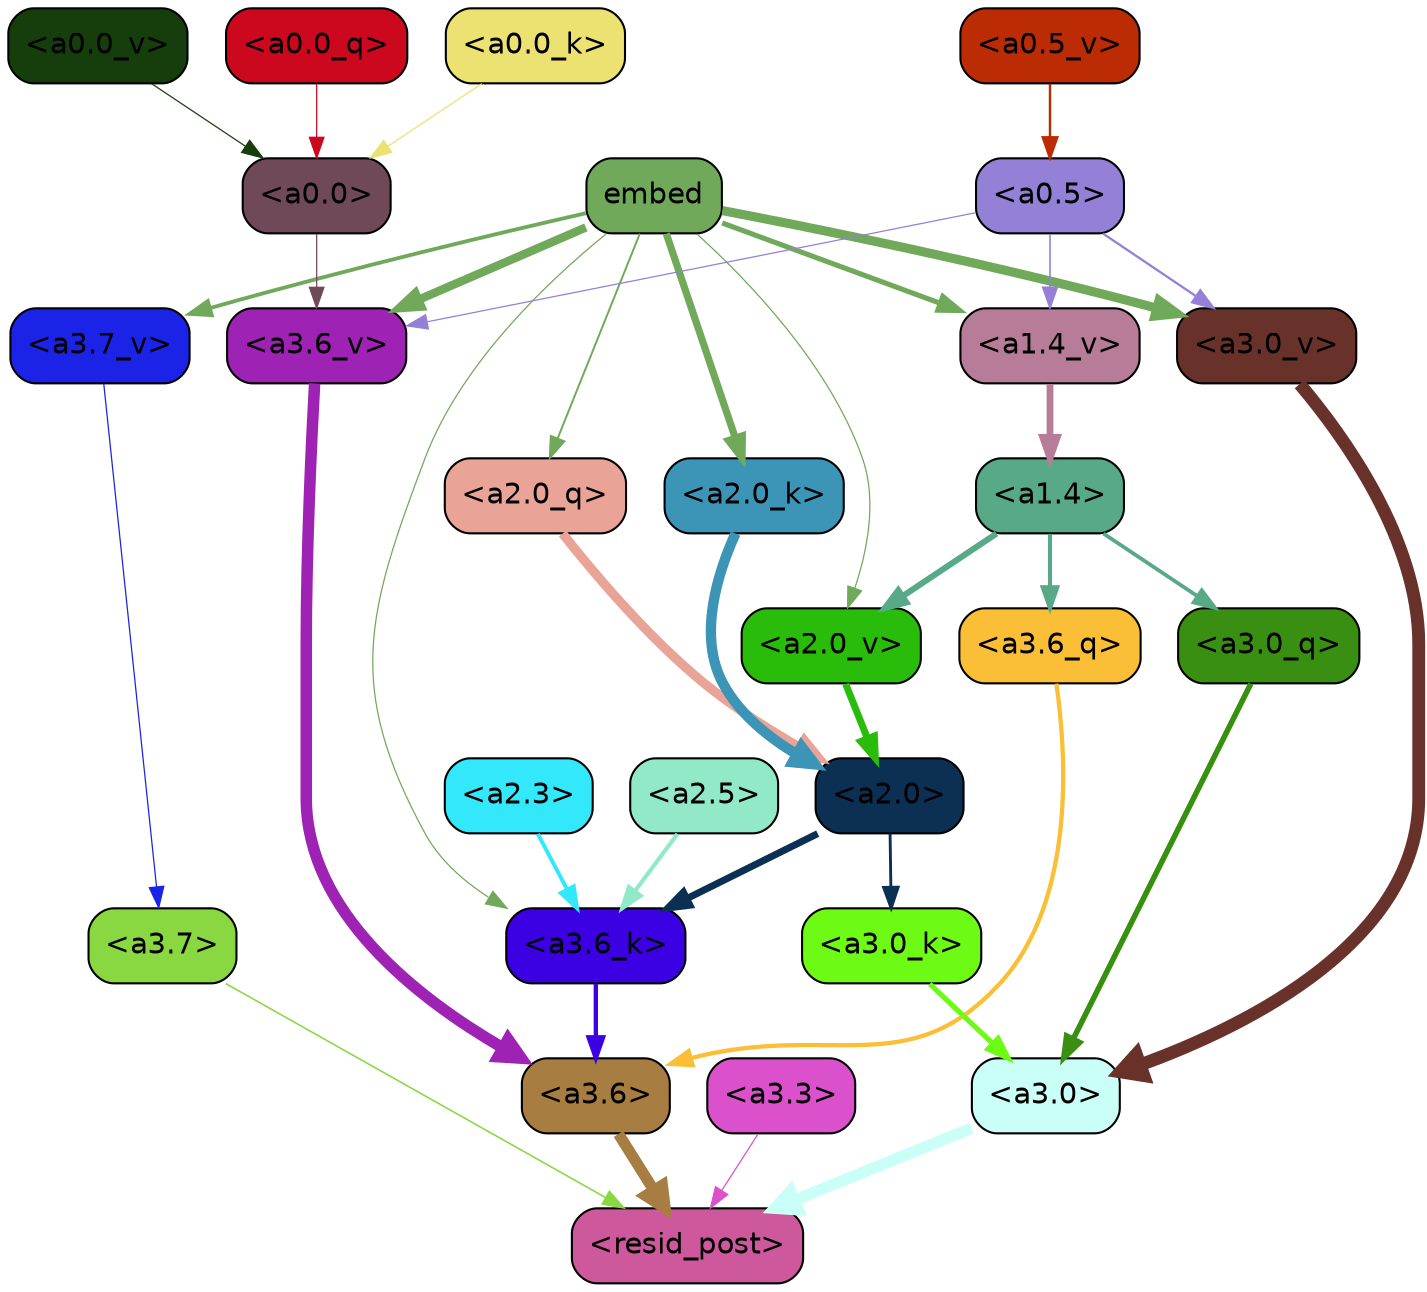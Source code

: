 strict digraph "" {
	graph [bgcolor=transparent,
		layout=dot,
		overlap=false,
		splines=true
	];
	"<a3.7>"	[color=black,
		fillcolor="#89d841",
		fontname=Helvetica,
		shape=box,
		style="filled, rounded"];
	"<resid_post>"	[color=black,
		fillcolor="#ce589c",
		fontname=Helvetica,
		shape=box,
		style="filled, rounded"];
	"<a3.7>" -> "<resid_post>"	[color="#89d841",
		penwidth=0.7595263123512268];
	"<a3.6>"	[color=black,
		fillcolor="#a87d41",
		fontname=Helvetica,
		shape=box,
		style="filled, rounded"];
	"<a3.6>" -> "<resid_post>"	[color="#a87d41",
		penwidth=5.40013587474823];
	"<a3.3>"	[color=black,
		fillcolor="#db51cb",
		fontname=Helvetica,
		shape=box,
		style="filled, rounded"];
	"<a3.3>" -> "<resid_post>"	[color="#db51cb",
		penwidth=0.6];
	"<a3.0>"	[color=black,
		fillcolor="#cafff7",
		fontname=Helvetica,
		shape=box,
		style="filled, rounded"];
	"<a3.0>" -> "<resid_post>"	[color="#cafff7",
		penwidth=5.540827631950378];
	"<a3.6_q>"	[color=black,
		fillcolor="#fabf36",
		fontname=Helvetica,
		shape=box,
		style="filled, rounded"];
	"<a3.6_q>" -> "<a3.6>"	[color="#fabf36",
		penwidth=2.0530722737312317];
	"<a3.0_q>"	[color=black,
		fillcolor="#398f11",
		fontname=Helvetica,
		shape=box,
		style="filled, rounded"];
	"<a3.0_q>" -> "<a3.0>"	[color="#398f11",
		penwidth=2.681713283061981];
	"<a3.6_k>"	[color=black,
		fillcolor="#3c01e3",
		fontname=Helvetica,
		shape=box,
		style="filled, rounded"];
	"<a3.6_k>" -> "<a3.6>"	[color="#3c01e3",
		penwidth=2.080081820487976];
	"<a3.0_k>"	[color=black,
		fillcolor="#6dfa15",
		fontname=Helvetica,
		shape=box,
		style="filled, rounded"];
	"<a3.0_k>" -> "<a3.0>"	[color="#6dfa15",
		penwidth=2.4920601844787598];
	"<a3.7_v>"	[color=black,
		fillcolor="#1b24e6",
		fontname=Helvetica,
		shape=box,
		style="filled, rounded"];
	"<a3.7_v>" -> "<a3.7>"	[color="#1b24e6",
		penwidth=0.6];
	"<a3.6_v>"	[color=black,
		fillcolor="#9e22b3",
		fontname=Helvetica,
		shape=box,
		style="filled, rounded"];
	"<a3.6_v>" -> "<a3.6>"	[color="#9e22b3",
		penwidth=5.522058844566345];
	"<a3.0_v>"	[color=black,
		fillcolor="#68322b",
		fontname=Helvetica,
		shape=box,
		style="filled, rounded"];
	"<a3.0_v>" -> "<a3.0>"	[color="#68322b",
		penwidth=6.184832274913788];
	"<a1.4>"	[color=black,
		fillcolor="#58a988",
		fontname=Helvetica,
		shape=box,
		style="filled, rounded"];
	"<a1.4>" -> "<a3.6_q>"	[color="#58a988",
		penwidth=1.9735972881317139];
	"<a1.4>" -> "<a3.0_q>"	[color="#58a988",
		penwidth=1.8167777061462402];
	"<a2.0_v>"	[color=black,
		fillcolor="#29bc0b",
		fontname=Helvetica,
		shape=box,
		style="filled, rounded"];
	"<a1.4>" -> "<a2.0_v>"	[color="#58a988",
		penwidth=2.935177743434906];
	"<a2.5>"	[color=black,
		fillcolor="#91e9c7",
		fontname=Helvetica,
		shape=box,
		style="filled, rounded"];
	"<a2.5>" -> "<a3.6_k>"	[color="#91e9c7",
		penwidth=1.998626947402954];
	"<a2.3>"	[color=black,
		fillcolor="#34e8fb",
		fontname=Helvetica,
		shape=box,
		style="filled, rounded"];
	"<a2.3>" -> "<a3.6_k>"	[color="#34e8fb",
		penwidth=1.90748929977417];
	"<a2.0>"	[color=black,
		fillcolor="#0c2f54",
		fontname=Helvetica,
		shape=box,
		style="filled, rounded"];
	"<a2.0>" -> "<a3.6_k>"	[color="#0c2f54",
		penwidth=3.3549644947052];
	"<a2.0>" -> "<a3.0_k>"	[color="#0c2f54",
		penwidth=1.3908889293670654];
	embed	[color=black,
		fillcolor="#71a95a",
		fontname=Helvetica,
		shape=box,
		style="filled, rounded"];
	embed -> "<a3.6_k>"	[color="#71a95a",
		penwidth=0.6];
	embed -> "<a3.7_v>"	[color="#71a95a",
		penwidth=1.8481524586677551];
	embed -> "<a3.6_v>"	[color="#71a95a",
		penwidth=4.0683629512786865];
	embed -> "<a3.0_v>"	[color="#71a95a",
		penwidth=4.396489858627319];
	"<a2.0_q>"	[color=black,
		fillcolor="#eaa497",
		fontname=Helvetica,
		shape=box,
		style="filled, rounded"];
	embed -> "<a2.0_q>"	[color="#71a95a",
		penwidth=0.9339196681976318];
	"<a2.0_k>"	[color=black,
		fillcolor="#3c95b7",
		fontname=Helvetica,
		shape=box,
		style="filled, rounded"];
	embed -> "<a2.0_k>"	[color="#71a95a",
		penwidth=3.474741220474243];
	embed -> "<a2.0_v>"	[color="#71a95a",
		penwidth=0.6];
	"<a1.4_v>"	[color=black,
		fillcolor="#b77c98",
		fontname=Helvetica,
		shape=box,
		style="filled, rounded"];
	embed -> "<a1.4_v>"	[color="#71a95a",
		penwidth=2.457472085952759];
	"<a0.5>"	[color=black,
		fillcolor="#9580d8",
		fontname=Helvetica,
		shape=box,
		style="filled, rounded"];
	"<a0.5>" -> "<a3.6_v>"	[color="#9580d8",
		penwidth=0.6];
	"<a0.5>" -> "<a3.0_v>"	[color="#9580d8",
		penwidth=1.0967135429382324];
	"<a0.5>" -> "<a1.4_v>"	[color="#9580d8",
		penwidth=0.7647972106933594];
	"<a0.0>"	[color=black,
		fillcolor="#704959",
		fontname=Helvetica,
		shape=box,
		style="filled, rounded"];
	"<a0.0>" -> "<a3.6_v>"	[color="#704959",
		penwidth=0.6];
	"<a2.0_q>" -> "<a2.0>"	[color="#eaa497",
		penwidth=4.507863223552704];
	"<a2.0_k>" -> "<a2.0>"	[color="#3c95b7",
		penwidth=4.960922122001648];
	"<a2.0_v>" -> "<a2.0>"	[color="#29bc0b",
		penwidth=3.3640971779823303];
	"<a1.4_v>" -> "<a1.4>"	[color="#b77c98",
		penwidth=3.2196178436279297];
	"<a0.0_q>"	[color=black,
		fillcolor="#cc081e",
		fontname=Helvetica,
		shape=box,
		style="filled, rounded"];
	"<a0.0_q>" -> "<a0.0>"	[color="#cc081e",
		penwidth=0.6];
	"<a0.0_k>"	[color=black,
		fillcolor="#ece271",
		fontname=Helvetica,
		shape=box,
		style="filled, rounded"];
	"<a0.0_k>" -> "<a0.0>"	[color="#ece271",
		penwidth=0.6];
	"<a0.5_v>"	[color=black,
		fillcolor="#bc2c04",
		fontname=Helvetica,
		shape=box,
		style="filled, rounded"];
	"<a0.5_v>" -> "<a0.5>"	[color="#bc2c04",
		penwidth=1.171161413192749];
	"<a0.0_v>"	[color=black,
		fillcolor="#153e0c",
		fontname=Helvetica,
		shape=box,
		style="filled, rounded"];
	"<a0.0_v>" -> "<a0.0>"	[color="#153e0c",
		penwidth=0.6];
}

